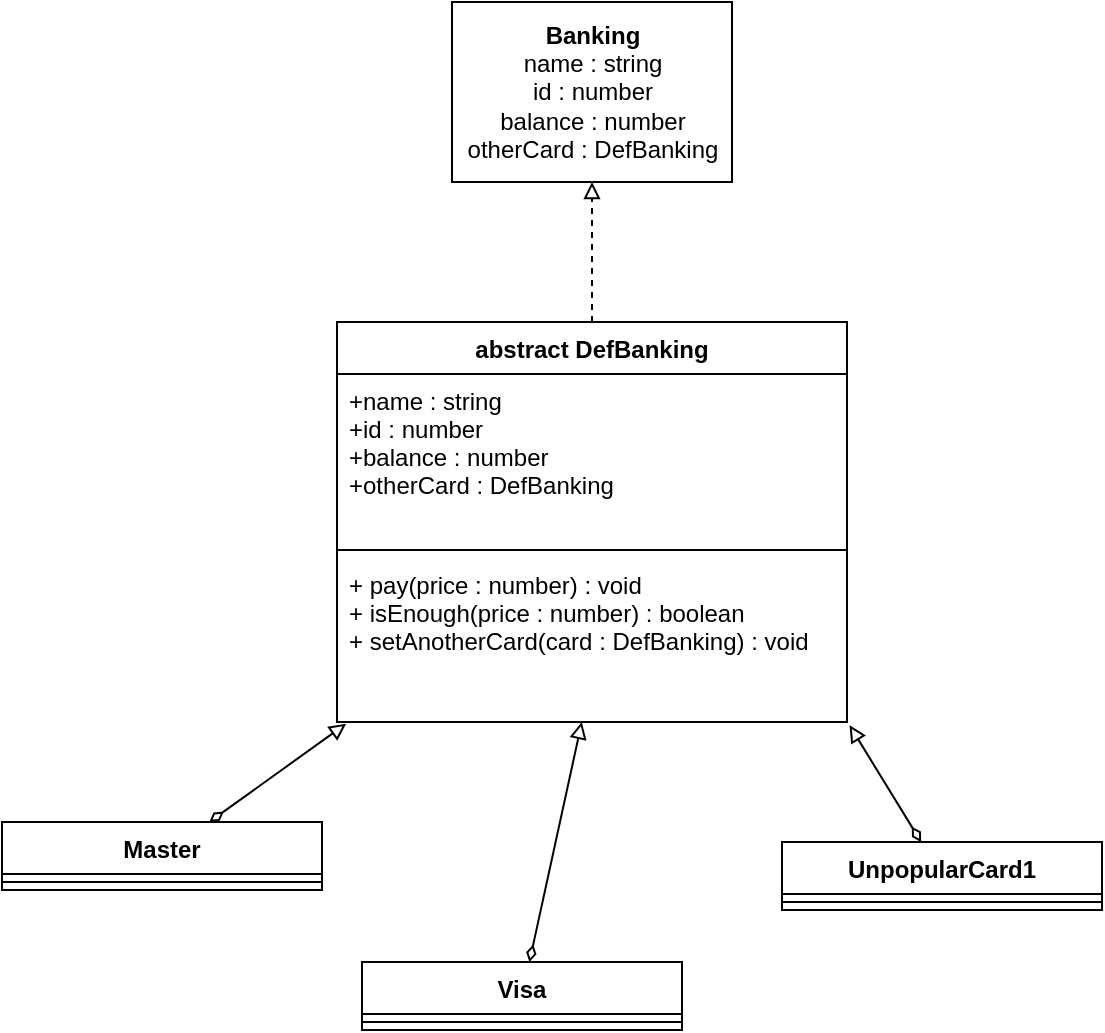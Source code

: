 <mxfile>
    <diagram id="rWnZMXg4gGd8W2DRrNms" name="Page-1">
        <mxGraphModel dx="932" dy="1503" grid="1" gridSize="10" guides="1" tooltips="1" connect="1" arrows="1" fold="1" page="1" pageScale="1" pageWidth="850" pageHeight="1100" math="0" shadow="0">
            <root>
                <mxCell id="0"/>
                <mxCell id="1" parent="0"/>
                <mxCell id="2" value="&lt;b&gt;Banking&lt;/b&gt;&lt;br&gt;name : string&lt;br&gt;id : number&lt;br&gt;balance : number&lt;br&gt;otherCard : DefBanking" style="html=1;" parent="1" vertex="1">
                    <mxGeometry x="285" y="-120" width="140" height="90" as="geometry"/>
                </mxCell>
                <mxCell id="23" style="edgeStyle=none;html=1;entryX=1.005;entryY=1.02;entryDx=0;entryDy=0;entryPerimeter=0;startArrow=diamondThin;startFill=0;endArrow=block;endFill=0;" parent="1" source="3" target="19" edge="1">
                    <mxGeometry relative="1" as="geometry"/>
                </mxCell>
                <mxCell id="3" value="UnpopularCard1" style="swimlane;fontStyle=1;align=center;verticalAlign=top;childLayout=stackLayout;horizontal=1;startSize=26;horizontalStack=0;resizeParent=1;resizeParentMax=0;resizeLast=0;collapsible=1;marginBottom=0;" parent="1" vertex="1">
                    <mxGeometry x="450" y="300" width="160" height="34" as="geometry"/>
                </mxCell>
                <mxCell id="5" value="" style="line;strokeWidth=1;fillColor=none;align=left;verticalAlign=middle;spacingTop=-1;spacingLeft=3;spacingRight=3;rotatable=0;labelPosition=right;points=[];portConstraint=eastwest;" parent="3" vertex="1">
                    <mxGeometry y="26" width="160" height="8" as="geometry"/>
                </mxCell>
                <mxCell id="22" style="edgeStyle=none;html=1;entryX=0.48;entryY=1;entryDx=0;entryDy=0;entryPerimeter=0;startArrow=diamondThin;startFill=0;endArrow=block;endFill=0;" parent="1" source="7" target="19" edge="1">
                    <mxGeometry relative="1" as="geometry"/>
                </mxCell>
                <mxCell id="7" value="Visa" style="swimlane;fontStyle=1;align=center;verticalAlign=top;childLayout=stackLayout;horizontal=1;startSize=26;horizontalStack=0;resizeParent=1;resizeParentMax=0;resizeLast=0;collapsible=1;marginBottom=0;" parent="1" vertex="1">
                    <mxGeometry x="240" y="360" width="160" height="34" as="geometry"/>
                </mxCell>
                <mxCell id="9" value="" style="line;strokeWidth=1;fillColor=none;align=left;verticalAlign=middle;spacingTop=-1;spacingLeft=3;spacingRight=3;rotatable=0;labelPosition=right;points=[];portConstraint=eastwest;" parent="7" vertex="1">
                    <mxGeometry y="26" width="160" height="8" as="geometry"/>
                </mxCell>
                <mxCell id="21" style="edgeStyle=none;html=1;entryX=0.018;entryY=1.01;entryDx=0;entryDy=0;entryPerimeter=0;startArrow=diamondThin;startFill=0;endArrow=block;endFill=0;" parent="1" source="11" target="19" edge="1">
                    <mxGeometry relative="1" as="geometry"/>
                </mxCell>
                <mxCell id="11" value="Master" style="swimlane;fontStyle=1;align=center;verticalAlign=top;childLayout=stackLayout;horizontal=1;startSize=26;horizontalStack=0;resizeParent=1;resizeParentMax=0;resizeLast=0;collapsible=1;marginBottom=0;" parent="1" vertex="1">
                    <mxGeometry x="60" y="290" width="160" height="34" as="geometry"/>
                </mxCell>
                <mxCell id="13" value="" style="line;strokeWidth=1;fillColor=none;align=left;verticalAlign=middle;spacingTop=-1;spacingLeft=3;spacingRight=3;rotatable=0;labelPosition=right;points=[];portConstraint=eastwest;" parent="11" vertex="1">
                    <mxGeometry y="26" width="160" height="8" as="geometry"/>
                </mxCell>
                <mxCell id="20" style="edgeStyle=none;html=1;startArrow=none;startFill=0;endArrow=block;endFill=0;dashed=1;" parent="1" source="16" target="2" edge="1">
                    <mxGeometry relative="1" as="geometry"/>
                </mxCell>
                <mxCell id="16" value="abstract DefBanking" style="swimlane;fontStyle=1;align=center;verticalAlign=top;childLayout=stackLayout;horizontal=1;startSize=26;horizontalStack=0;resizeParent=1;resizeParentMax=0;resizeLast=0;collapsible=1;marginBottom=0;" parent="1" vertex="1">
                    <mxGeometry x="227.5" y="40" width="255" height="200" as="geometry"/>
                </mxCell>
                <mxCell id="17" value="+name : string&#10;+id : number&#10;+balance : number&#10;+otherCard : DefBanking" style="text;strokeColor=none;fillColor=none;align=left;verticalAlign=top;spacingLeft=4;spacingRight=4;overflow=hidden;rotatable=0;points=[[0,0.5],[1,0.5]];portConstraint=eastwest;" parent="16" vertex="1">
                    <mxGeometry y="26" width="255" height="84" as="geometry"/>
                </mxCell>
                <mxCell id="18" value="" style="line;strokeWidth=1;fillColor=none;align=left;verticalAlign=middle;spacingTop=-1;spacingLeft=3;spacingRight=3;rotatable=0;labelPosition=right;points=[];portConstraint=eastwest;" parent="16" vertex="1">
                    <mxGeometry y="110" width="255" height="8" as="geometry"/>
                </mxCell>
                <mxCell id="19" value="+ pay(price : number) : void&#10;+ isEnough(price : number) : boolean&#10;+ setAnotherCard(card : DefBanking) : void" style="text;strokeColor=none;fillColor=none;align=left;verticalAlign=top;spacingLeft=4;spacingRight=4;overflow=hidden;rotatable=0;points=[[0,0.5],[1,0.5]];portConstraint=eastwest;" parent="16" vertex="1">
                    <mxGeometry y="118" width="255" height="82" as="geometry"/>
                </mxCell>
            </root>
        </mxGraphModel>
    </diagram>
</mxfile>